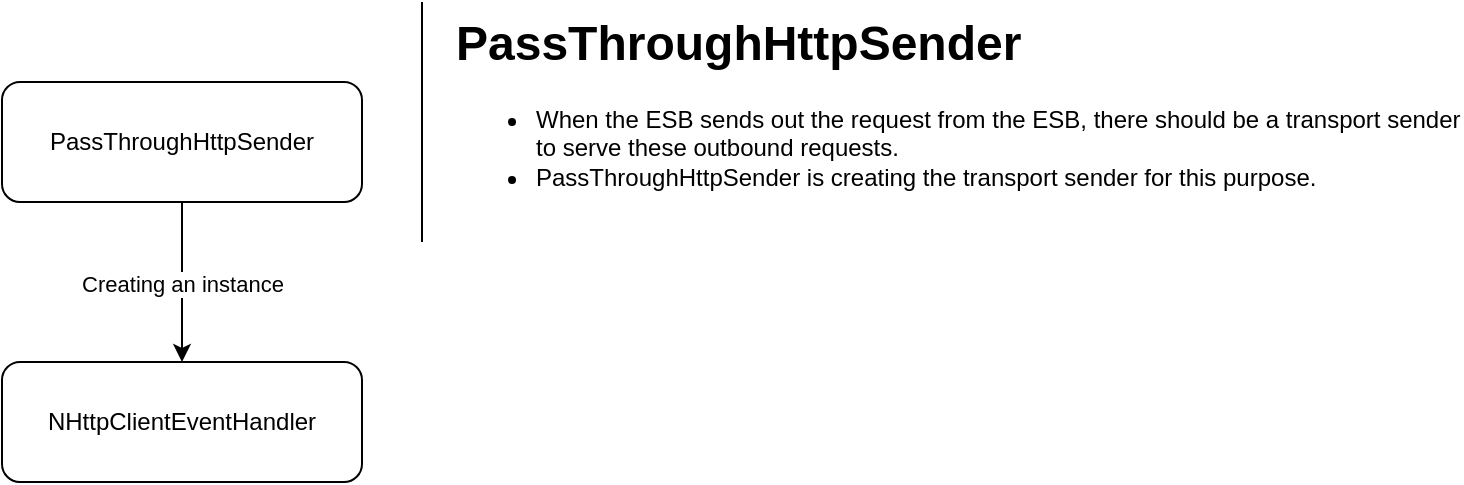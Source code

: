 <mxfile version="24.7.12">
  <diagram name="Page-1" id="kUZTissiPhQ5TNX4cp6k">
    <mxGraphModel dx="1242" dy="759" grid="1" gridSize="10" guides="1" tooltips="1" connect="1" arrows="1" fold="1" page="1" pageScale="1" pageWidth="850" pageHeight="1100" math="0" shadow="0">
      <root>
        <mxCell id="0" />
        <mxCell id="1" parent="0" />
        <mxCell id="2x_NMSYdj06jEzthqJtd-4" value="" style="edgeStyle=orthogonalEdgeStyle;rounded=0;orthogonalLoop=1;jettySize=auto;html=1;" parent="1" source="cZ6sNAModDM2r1EJZchp-1" target="2x_NMSYdj06jEzthqJtd-3" edge="1">
          <mxGeometry relative="1" as="geometry" />
        </mxCell>
        <mxCell id="2x_NMSYdj06jEzthqJtd-5" value="Creating an instance" style="edgeLabel;html=1;align=center;verticalAlign=middle;resizable=0;points=[];" parent="2x_NMSYdj06jEzthqJtd-4" vertex="1" connectable="0">
          <mxGeometry x="0.025" relative="1" as="geometry">
            <mxPoint as="offset" />
          </mxGeometry>
        </mxCell>
        <mxCell id="cZ6sNAModDM2r1EJZchp-1" value="PassThroughHttpSender" style="rounded=1;whiteSpace=wrap;html=1;" parent="1" vertex="1">
          <mxGeometry x="110" y="80" width="180" height="60" as="geometry" />
        </mxCell>
        <mxCell id="2x_NMSYdj06jEzthqJtd-1" value="" style="endArrow=none;html=1;rounded=0;" parent="1" edge="1">
          <mxGeometry width="50" height="50" relative="1" as="geometry">
            <mxPoint x="320" y="160" as="sourcePoint" />
            <mxPoint x="320" y="40" as="targetPoint" />
          </mxGeometry>
        </mxCell>
        <mxCell id="2x_NMSYdj06jEzthqJtd-2" value="&lt;h1 style=&quot;margin-top: 0px;&quot;&gt;PassThroughHttpSender&lt;/h1&gt;&lt;p&gt;&lt;/p&gt;&lt;ul&gt;&lt;li&gt;When the ESB sends out the request from the ESB, there should be a transport sender to serve these outbound requests.&lt;/li&gt;&lt;li&gt;PassThroughHttpSender is creating the transport sender for this purpose.&lt;/li&gt;&lt;/ul&gt;&lt;p&gt;&lt;/p&gt;" style="text;html=1;whiteSpace=wrap;overflow=hidden;rounded=0;" parent="1" vertex="1">
          <mxGeometry x="335" y="40" width="505" height="120" as="geometry" />
        </mxCell>
        <mxCell id="2x_NMSYdj06jEzthqJtd-3" value="NHttpClientEventHandler" style="whiteSpace=wrap;html=1;rounded=1;" parent="1" vertex="1">
          <mxGeometry x="110" y="220" width="180" height="60" as="geometry" />
        </mxCell>
      </root>
    </mxGraphModel>
  </diagram>
</mxfile>
